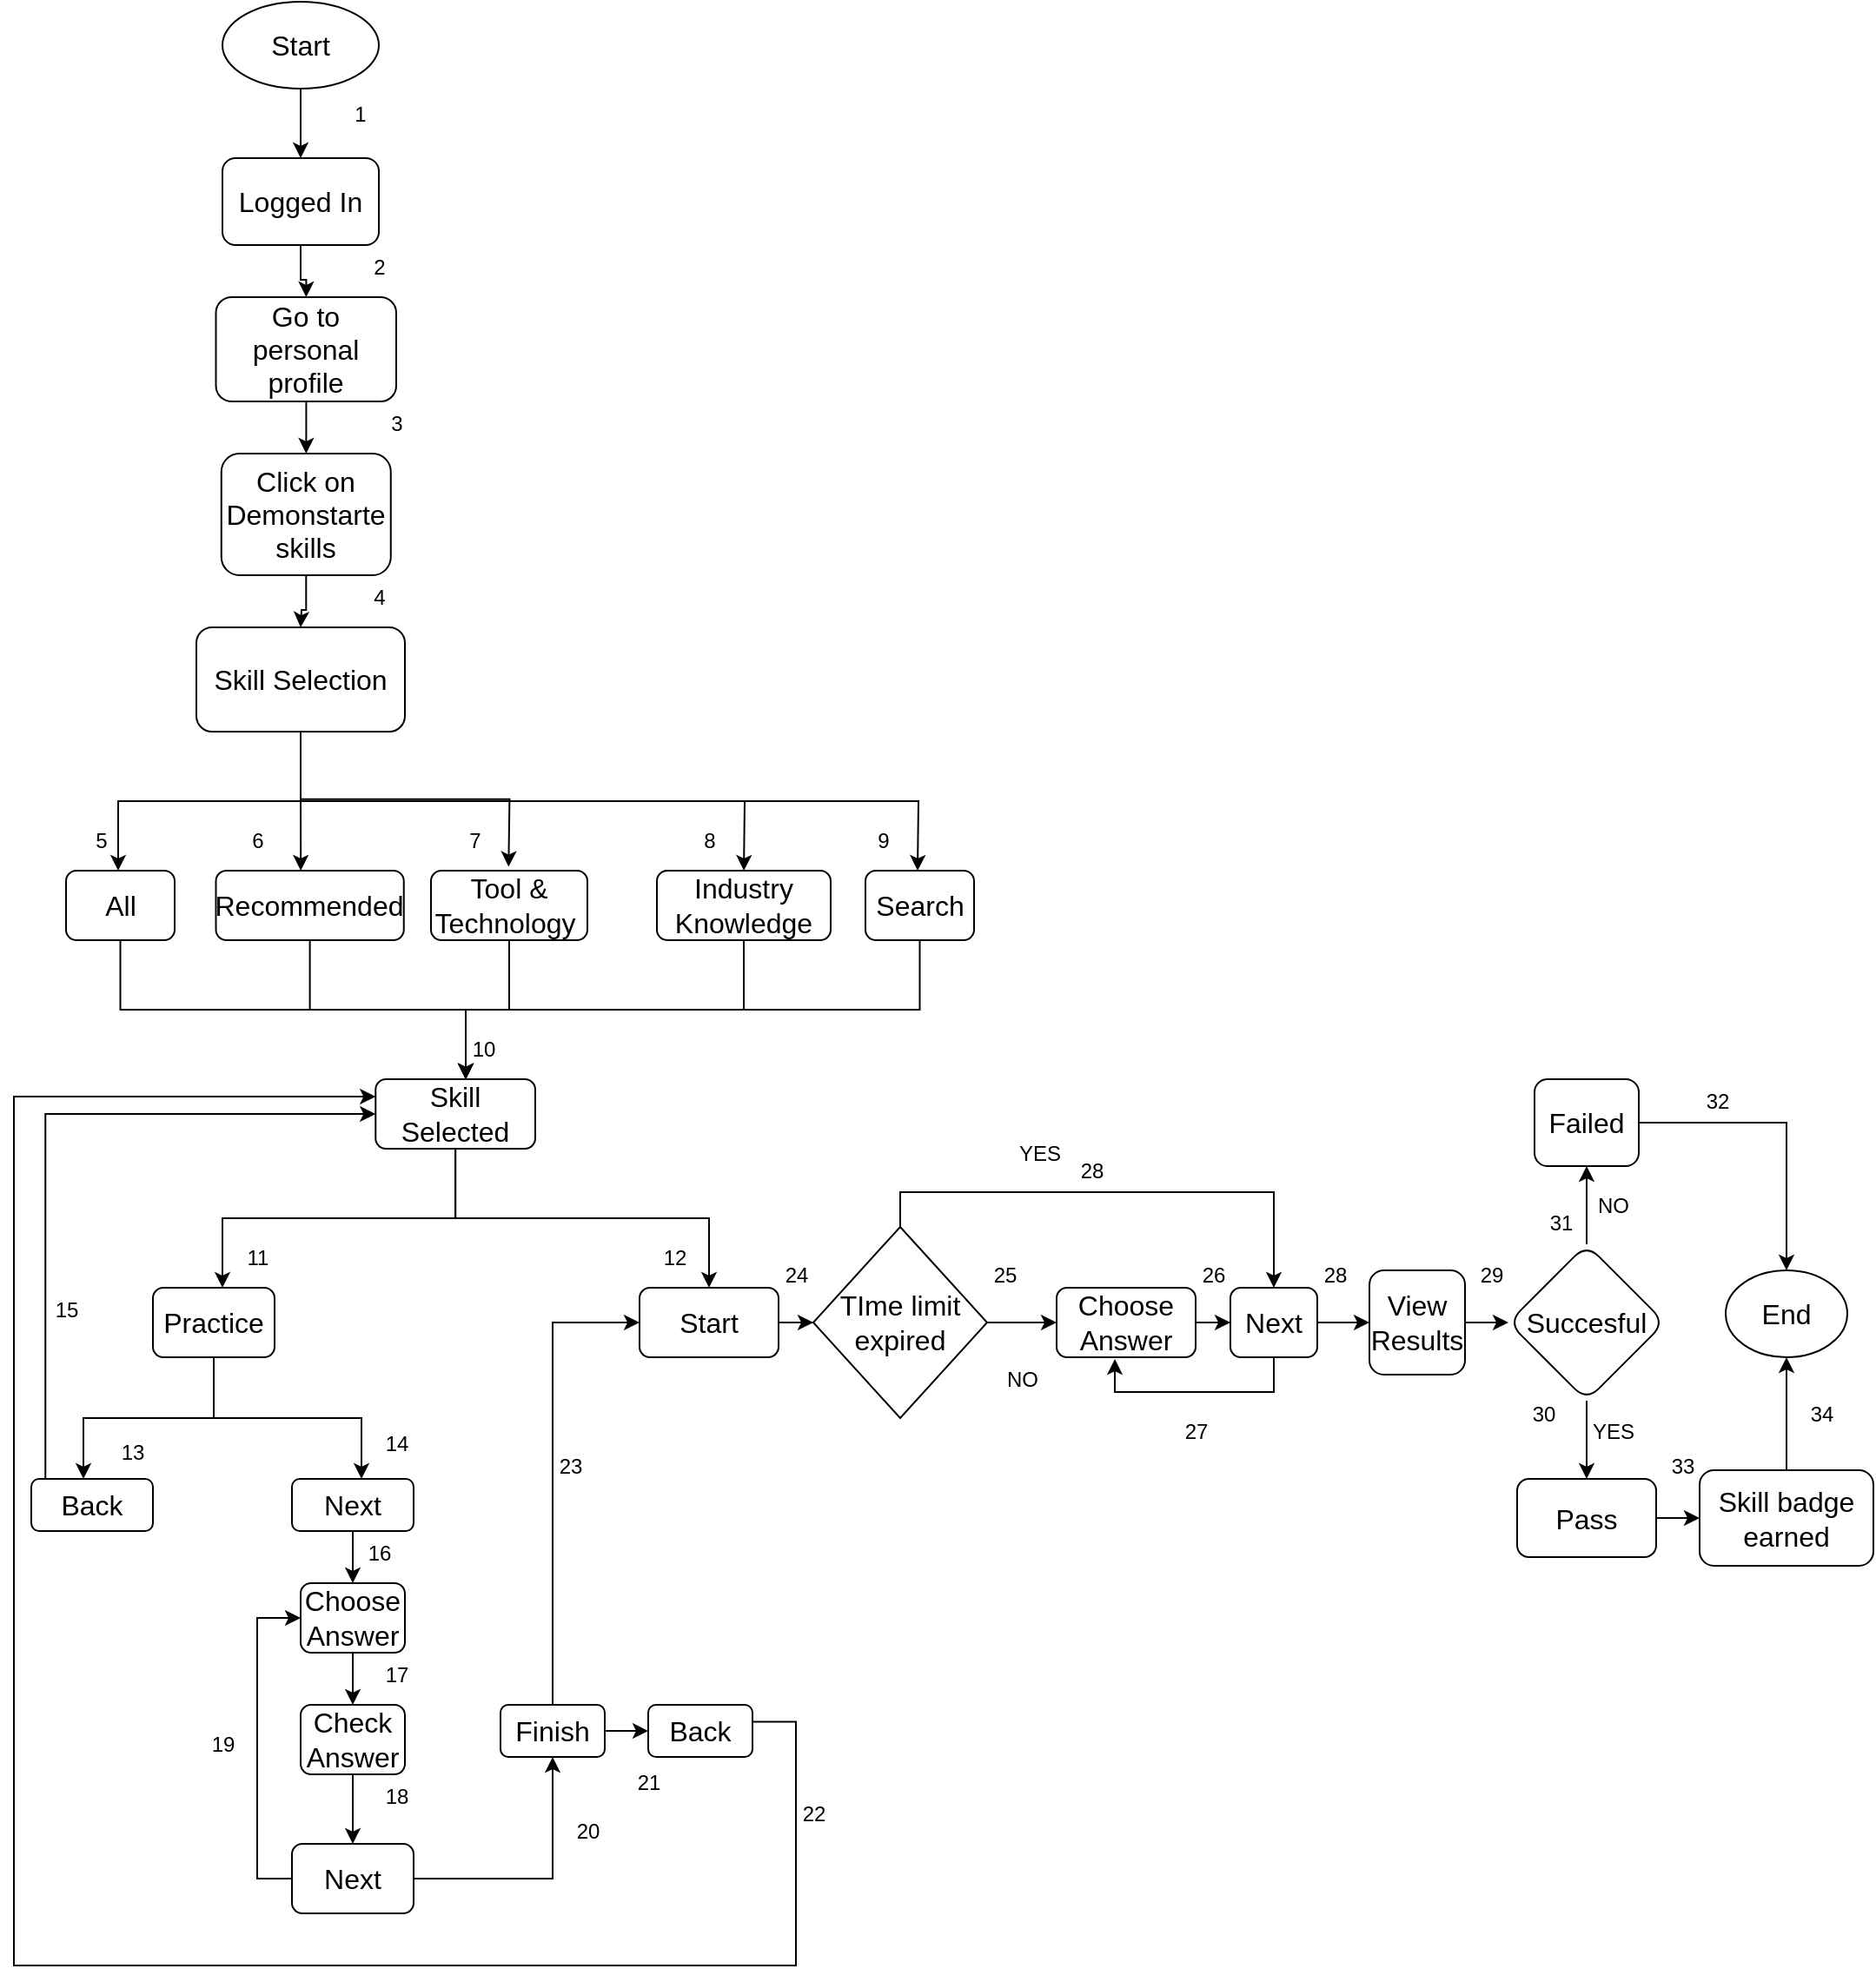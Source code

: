 <mxfile version="21.6.6" type="device">
  <diagram name="Page-1" id="Hd47Si4Xapn9jBahnjG2">
    <mxGraphModel dx="2284" dy="739" grid="1" gridSize="10" guides="1" tooltips="1" connect="1" arrows="1" fold="1" page="1" pageScale="1" pageWidth="850" pageHeight="1100" math="0" shadow="0">
      <root>
        <mxCell id="0" />
        <mxCell id="1" parent="0" />
        <mxCell id="AWduMF8x_cgfVtgwGa4k-4" style="edgeStyle=orthogonalEdgeStyle;rounded=0;orthogonalLoop=1;jettySize=auto;html=1;fontSize=16;" parent="1" source="AWduMF8x_cgfVtgwGa4k-1" edge="1">
          <mxGeometry relative="1" as="geometry">
            <mxPoint x="165" y="150" as="targetPoint" />
          </mxGeometry>
        </mxCell>
        <mxCell id="AWduMF8x_cgfVtgwGa4k-1" value="Start" style="ellipse;whiteSpace=wrap;html=1;fontSize=16;" parent="1" vertex="1">
          <mxGeometry x="120" y="60" width="90" height="50" as="geometry" />
        </mxCell>
        <mxCell id="AWduMF8x_cgfVtgwGa4k-7" value="" style="edgeStyle=orthogonalEdgeStyle;rounded=0;orthogonalLoop=1;jettySize=auto;html=1;fontSize=16;" parent="1" source="AWduMF8x_cgfVtgwGa4k-5" target="AWduMF8x_cgfVtgwGa4k-6" edge="1">
          <mxGeometry relative="1" as="geometry" />
        </mxCell>
        <mxCell id="AWduMF8x_cgfVtgwGa4k-5" value="Logged In" style="rounded=1;whiteSpace=wrap;html=1;fontSize=16;" parent="1" vertex="1">
          <mxGeometry x="120" y="150" width="90" height="50" as="geometry" />
        </mxCell>
        <mxCell id="AWduMF8x_cgfVtgwGa4k-9" value="" style="edgeStyle=orthogonalEdgeStyle;rounded=0;orthogonalLoop=1;jettySize=auto;html=1;fontSize=16;" parent="1" source="AWduMF8x_cgfVtgwGa4k-6" target="AWduMF8x_cgfVtgwGa4k-8" edge="1">
          <mxGeometry relative="1" as="geometry" />
        </mxCell>
        <mxCell id="AWduMF8x_cgfVtgwGa4k-6" value="Go to personal profile" style="whiteSpace=wrap;html=1;rounded=1;fontSize=16;" parent="1" vertex="1">
          <mxGeometry x="116.25" y="230" width="103.75" height="60" as="geometry" />
        </mxCell>
        <mxCell id="AWduMF8x_cgfVtgwGa4k-11" style="edgeStyle=orthogonalEdgeStyle;rounded=0;orthogonalLoop=1;jettySize=auto;html=1;fontSize=16;" parent="1" source="AWduMF8x_cgfVtgwGa4k-8" edge="1">
          <mxGeometry relative="1" as="geometry">
            <mxPoint x="165" y="420" as="targetPoint" />
          </mxGeometry>
        </mxCell>
        <mxCell id="AWduMF8x_cgfVtgwGa4k-8" value="Click on Demonstarte skills" style="whiteSpace=wrap;html=1;rounded=1;fontSize=16;" parent="1" vertex="1">
          <mxGeometry x="119.38" y="320" width="97.5" height="70" as="geometry" />
        </mxCell>
        <mxCell id="AWduMF8x_cgfVtgwGa4k-13" style="edgeStyle=orthogonalEdgeStyle;rounded=0;orthogonalLoop=1;jettySize=auto;html=1;exitX=0.5;exitY=1;exitDx=0;exitDy=0;fontSize=16;" parent="1" source="AWduMF8x_cgfVtgwGa4k-12" edge="1">
          <mxGeometry relative="1" as="geometry">
            <mxPoint x="60" y="560" as="targetPoint" />
            <Array as="points">
              <mxPoint x="165" y="520" />
              <mxPoint x="60" y="520" />
            </Array>
          </mxGeometry>
        </mxCell>
        <mxCell id="AWduMF8x_cgfVtgwGa4k-23" style="edgeStyle=orthogonalEdgeStyle;rounded=0;orthogonalLoop=1;jettySize=auto;html=1;exitX=0.5;exitY=1;exitDx=0;exitDy=0;entryX=0.493;entryY=-0.045;entryDx=0;entryDy=0;entryPerimeter=0;fontSize=16;" parent="1" source="AWduMF8x_cgfVtgwGa4k-12" edge="1">
          <mxGeometry relative="1" as="geometry">
            <mxPoint x="284.65" y="557.75" as="targetPoint" />
          </mxGeometry>
        </mxCell>
        <mxCell id="AWduMF8x_cgfVtgwGa4k-24" style="edgeStyle=orthogonalEdgeStyle;rounded=0;orthogonalLoop=1;jettySize=auto;html=1;exitX=0.5;exitY=1;exitDx=0;exitDy=0;entryX=0.917;entryY=0;entryDx=0;entryDy=0;entryPerimeter=0;fontSize=16;" parent="1" source="AWduMF8x_cgfVtgwGa4k-12" edge="1">
          <mxGeometry relative="1" as="geometry">
            <mxPoint x="420.02" y="560.0" as="targetPoint" />
          </mxGeometry>
        </mxCell>
        <mxCell id="AWduMF8x_cgfVtgwGa4k-25" style="edgeStyle=orthogonalEdgeStyle;rounded=0;orthogonalLoop=1;jettySize=auto;html=1;exitX=0.5;exitY=1;exitDx=0;exitDy=0;fontSize=16;" parent="1" source="AWduMF8x_cgfVtgwGa4k-12" edge="1">
          <mxGeometry relative="1" as="geometry">
            <mxPoint x="165.082" y="560" as="targetPoint" />
          </mxGeometry>
        </mxCell>
        <mxCell id="AWduMF8x_cgfVtgwGa4k-32" style="edgeStyle=orthogonalEdgeStyle;rounded=0;orthogonalLoop=1;jettySize=auto;html=1;exitX=0.5;exitY=1;exitDx=0;exitDy=0;fontSize=16;" parent="1" source="AWduMF8x_cgfVtgwGa4k-12" edge="1">
          <mxGeometry relative="1" as="geometry">
            <mxPoint x="520" y="560.0" as="targetPoint" />
          </mxGeometry>
        </mxCell>
        <mxCell id="AWduMF8x_cgfVtgwGa4k-12" value="Skill Selection" style="rounded=1;whiteSpace=wrap;html=1;fontSize=16;" parent="1" vertex="1">
          <mxGeometry x="105" y="420" width="120" height="60" as="geometry" />
        </mxCell>
        <mxCell id="AWduMF8x_cgfVtgwGa4k-35" style="edgeStyle=elbowEdgeStyle;rounded=0;orthogonalLoop=1;jettySize=auto;elbow=vertical;html=1;exitX=0.5;exitY=1;exitDx=0;exitDy=0;fontSize=16;" parent="1" source="AWduMF8x_cgfVtgwGa4k-27" edge="1">
          <mxGeometry relative="1" as="geometry">
            <mxPoint x="260" y="680.0" as="targetPoint" />
          </mxGeometry>
        </mxCell>
        <mxCell id="AWduMF8x_cgfVtgwGa4k-27" value="Recommended" style="rounded=1;whiteSpace=wrap;html=1;fontSize=16;" parent="1" vertex="1">
          <mxGeometry x="116.25" y="560" width="108.12" height="40" as="geometry" />
        </mxCell>
        <mxCell id="AWduMF8x_cgfVtgwGa4k-36" style="edgeStyle=elbowEdgeStyle;rounded=0;orthogonalLoop=1;jettySize=auto;elbow=vertical;html=1;exitX=0.5;exitY=1;exitDx=0;exitDy=0;fontSize=16;" parent="1" source="AWduMF8x_cgfVtgwGa4k-29" edge="1">
          <mxGeometry relative="1" as="geometry">
            <mxPoint x="260" y="680.0" as="targetPoint" />
          </mxGeometry>
        </mxCell>
        <mxCell id="AWduMF8x_cgfVtgwGa4k-29" value="Tool &amp;amp; Technology&amp;nbsp;" style="rounded=1;whiteSpace=wrap;html=1;fontSize=16;" parent="1" vertex="1">
          <mxGeometry x="240" y="560" width="90" height="40" as="geometry" />
        </mxCell>
        <mxCell id="AWduMF8x_cgfVtgwGa4k-37" style="edgeStyle=elbowEdgeStyle;rounded=0;orthogonalLoop=1;jettySize=auto;elbow=vertical;html=1;exitX=0.5;exitY=1;exitDx=0;exitDy=0;fontSize=16;" parent="1" source="AWduMF8x_cgfVtgwGa4k-30" edge="1">
          <mxGeometry relative="1" as="geometry">
            <mxPoint x="260" y="680.0" as="targetPoint" />
          </mxGeometry>
        </mxCell>
        <mxCell id="AWduMF8x_cgfVtgwGa4k-30" value="Industry Knowledge" style="rounded=1;whiteSpace=wrap;html=1;fontSize=16;" parent="1" vertex="1">
          <mxGeometry x="370" y="560" width="100" height="40" as="geometry" />
        </mxCell>
        <mxCell id="AWduMF8x_cgfVtgwGa4k-34" style="edgeStyle=elbowEdgeStyle;rounded=0;orthogonalLoop=1;jettySize=auto;elbow=vertical;html=1;fontSize=16;" parent="1" source="AWduMF8x_cgfVtgwGa4k-31" edge="1">
          <mxGeometry relative="1" as="geometry">
            <mxPoint x="260" y="680.0" as="targetPoint" />
          </mxGeometry>
        </mxCell>
        <mxCell id="AWduMF8x_cgfVtgwGa4k-31" value="All" style="rounded=1;whiteSpace=wrap;html=1;fontSize=16;" parent="1" vertex="1">
          <mxGeometry x="30" y="560" width="62.5" height="40" as="geometry" />
        </mxCell>
        <mxCell id="AWduMF8x_cgfVtgwGa4k-38" style="edgeStyle=elbowEdgeStyle;rounded=0;orthogonalLoop=1;jettySize=auto;elbow=vertical;html=1;exitX=0.5;exitY=1;exitDx=0;exitDy=0;fontSize=16;" parent="1" source="AWduMF8x_cgfVtgwGa4k-33" edge="1">
          <mxGeometry relative="1" as="geometry">
            <mxPoint x="260" y="680.0" as="targetPoint" />
          </mxGeometry>
        </mxCell>
        <mxCell id="AWduMF8x_cgfVtgwGa4k-33" value="Search" style="rounded=1;whiteSpace=wrap;html=1;fontSize=16;" parent="1" vertex="1">
          <mxGeometry x="490" y="560" width="62.5" height="40" as="geometry" />
        </mxCell>
        <mxCell id="AWduMF8x_cgfVtgwGa4k-40" style="edgeStyle=elbowEdgeStyle;rounded=0;orthogonalLoop=1;jettySize=auto;elbow=vertical;html=1;exitX=0.5;exitY=1;exitDx=0;exitDy=0;fontSize=16;" parent="1" source="AWduMF8x_cgfVtgwGa4k-39" edge="1">
          <mxGeometry relative="1" as="geometry">
            <mxPoint x="400" y="800" as="targetPoint" />
          </mxGeometry>
        </mxCell>
        <mxCell id="AWduMF8x_cgfVtgwGa4k-41" style="edgeStyle=elbowEdgeStyle;rounded=0;orthogonalLoop=1;jettySize=auto;elbow=vertical;html=1;exitX=0.5;exitY=1;exitDx=0;exitDy=0;fontSize=16;" parent="1" source="AWduMF8x_cgfVtgwGa4k-39" edge="1">
          <mxGeometry relative="1" as="geometry">
            <mxPoint x="120" y="800" as="targetPoint" />
          </mxGeometry>
        </mxCell>
        <mxCell id="AWduMF8x_cgfVtgwGa4k-39" value="Skill Selected" style="rounded=1;whiteSpace=wrap;html=1;fontSize=16;" parent="1" vertex="1">
          <mxGeometry x="208.13" y="680" width="91.87" height="40" as="geometry" />
        </mxCell>
        <mxCell id="AWduMF8x_cgfVtgwGa4k-44" style="edgeStyle=elbowEdgeStyle;rounded=0;orthogonalLoop=1;jettySize=auto;elbow=vertical;html=1;exitX=0.5;exitY=1;exitDx=0;exitDy=0;fontSize=16;" parent="1" source="AWduMF8x_cgfVtgwGa4k-42" edge="1">
          <mxGeometry relative="1" as="geometry">
            <mxPoint x="200" y="910" as="targetPoint" />
          </mxGeometry>
        </mxCell>
        <mxCell id="AWduMF8x_cgfVtgwGa4k-45" style="edgeStyle=elbowEdgeStyle;rounded=0;orthogonalLoop=1;jettySize=auto;elbow=vertical;html=1;fontSize=16;" parent="1" source="AWduMF8x_cgfVtgwGa4k-42" edge="1">
          <mxGeometry relative="1" as="geometry">
            <mxPoint x="40" y="910" as="targetPoint" />
          </mxGeometry>
        </mxCell>
        <mxCell id="AWduMF8x_cgfVtgwGa4k-42" value="Practice" style="rounded=1;whiteSpace=wrap;html=1;fontSize=16;" parent="1" vertex="1">
          <mxGeometry x="80" y="800" width="70" height="40" as="geometry" />
        </mxCell>
        <mxCell id="AWduMF8x_cgfVtgwGa4k-84" value="" style="edgeStyle=orthogonalEdgeStyle;rounded=0;orthogonalLoop=1;jettySize=auto;html=1;fontSize=16;" parent="1" source="AWduMF8x_cgfVtgwGa4k-43" edge="1">
          <mxGeometry relative="1" as="geometry">
            <mxPoint x="460" y="820" as="targetPoint" />
          </mxGeometry>
        </mxCell>
        <mxCell id="AWduMF8x_cgfVtgwGa4k-43" value="Start" style="rounded=1;whiteSpace=wrap;html=1;fontSize=16;" parent="1" vertex="1">
          <mxGeometry x="360" y="800" width="80" height="40" as="geometry" />
        </mxCell>
        <mxCell id="AWduMF8x_cgfVtgwGa4k-61" value="" style="edgeStyle=elbowEdgeStyle;rounded=0;orthogonalLoop=1;jettySize=auto;html=1;fontSize=16;" parent="1" source="AWduMF8x_cgfVtgwGa4k-46" target="AWduMF8x_cgfVtgwGa4k-60" edge="1">
          <mxGeometry relative="1" as="geometry" />
        </mxCell>
        <mxCell id="AWduMF8x_cgfVtgwGa4k-46" value="Next" style="rounded=1;whiteSpace=wrap;html=1;fontSize=16;" parent="1" vertex="1">
          <mxGeometry x="160" y="910" width="70" height="30" as="geometry" />
        </mxCell>
        <mxCell id="AWduMF8x_cgfVtgwGa4k-54" style="edgeStyle=elbowEdgeStyle;rounded=0;orthogonalLoop=1;jettySize=auto;html=1;exitX=0.25;exitY=0;exitDx=0;exitDy=0;fontSize=16;" parent="1" source="AWduMF8x_cgfVtgwGa4k-47" edge="1">
          <mxGeometry relative="1" as="geometry">
            <mxPoint x="-70" y="932.5" as="sourcePoint" />
            <mxPoint x="208.13" y="700" as="targetPoint" />
            <Array as="points">
              <mxPoint x="18.13" y="820" />
            </Array>
          </mxGeometry>
        </mxCell>
        <mxCell id="AWduMF8x_cgfVtgwGa4k-47" value="Back" style="rounded=1;whiteSpace=wrap;html=1;fontSize=16;" parent="1" vertex="1">
          <mxGeometry x="10" y="910" width="70" height="30" as="geometry" />
        </mxCell>
        <mxCell id="AWduMF8x_cgfVtgwGa4k-71" style="edgeStyle=orthogonalEdgeStyle;rounded=0;orthogonalLoop=1;jettySize=auto;html=1;exitX=0.5;exitY=1;exitDx=0;exitDy=0;entryX=0.5;entryY=0;entryDx=0;entryDy=0;fontSize=16;" parent="1" source="AWduMF8x_cgfVtgwGa4k-60" target="AWduMF8x_cgfVtgwGa4k-70" edge="1">
          <mxGeometry relative="1" as="geometry" />
        </mxCell>
        <mxCell id="AWduMF8x_cgfVtgwGa4k-60" value="Choose Answer" style="whiteSpace=wrap;html=1;rounded=1;fontSize=16;" parent="1" vertex="1">
          <mxGeometry x="165" y="970" width="60" height="40" as="geometry" />
        </mxCell>
        <mxCell id="AWduMF8x_cgfVtgwGa4k-67" style="edgeStyle=orthogonalEdgeStyle;rounded=0;orthogonalLoop=1;jettySize=auto;html=1;exitX=0;exitY=0.5;exitDx=0;exitDy=0;entryX=0;entryY=0.5;entryDx=0;entryDy=0;fontSize=16;" parent="1" source="AWduMF8x_cgfVtgwGa4k-63" target="AWduMF8x_cgfVtgwGa4k-60" edge="1">
          <mxGeometry relative="1" as="geometry" />
        </mxCell>
        <mxCell id="AWduMF8x_cgfVtgwGa4k-69" value="" style="edgeStyle=orthogonalEdgeStyle;rounded=0;orthogonalLoop=1;jettySize=auto;html=1;fontSize=16;" parent="1" source="AWduMF8x_cgfVtgwGa4k-63" target="AWduMF8x_cgfVtgwGa4k-68" edge="1">
          <mxGeometry relative="1" as="geometry" />
        </mxCell>
        <mxCell id="AWduMF8x_cgfVtgwGa4k-63" value="Next" style="whiteSpace=wrap;html=1;rounded=1;fontSize=16;" parent="1" vertex="1">
          <mxGeometry x="160" y="1120" width="70" height="40" as="geometry" />
        </mxCell>
        <mxCell id="AWduMF8x_cgfVtgwGa4k-74" style="edgeStyle=orthogonalEdgeStyle;rounded=0;orthogonalLoop=1;jettySize=auto;html=1;exitX=1;exitY=0.5;exitDx=0;exitDy=0;entryX=0;entryY=0.25;entryDx=0;entryDy=0;fontSize=16;" parent="1" target="AWduMF8x_cgfVtgwGa4k-39" edge="1">
          <mxGeometry relative="1" as="geometry">
            <mxPoint x="422.5" y="1049.72" as="sourcePoint" />
            <mxPoint x="290.63" y="690.0" as="targetPoint" />
            <Array as="points">
              <mxPoint x="450" y="1050" />
              <mxPoint x="450" y="1190" />
              <mxPoint y="1190" />
              <mxPoint y="690" />
            </Array>
          </mxGeometry>
        </mxCell>
        <mxCell id="AWduMF8x_cgfVtgwGa4k-78" style="edgeStyle=orthogonalEdgeStyle;rounded=0;orthogonalLoop=1;jettySize=auto;html=1;entryX=0;entryY=0.5;entryDx=0;entryDy=0;fontSize=16;" parent="1" source="AWduMF8x_cgfVtgwGa4k-68" target="AWduMF8x_cgfVtgwGa4k-43" edge="1">
          <mxGeometry relative="1" as="geometry">
            <mxPoint x="350" y="820" as="targetPoint" />
            <Array as="points">
              <mxPoint x="310" y="820" />
            </Array>
          </mxGeometry>
        </mxCell>
        <mxCell id="AWduMF8x_cgfVtgwGa4k-81" value="" style="edgeStyle=orthogonalEdgeStyle;rounded=0;orthogonalLoop=1;jettySize=auto;html=1;fontSize=16;" parent="1" source="AWduMF8x_cgfVtgwGa4k-68" target="AWduMF8x_cgfVtgwGa4k-80" edge="1">
          <mxGeometry relative="1" as="geometry" />
        </mxCell>
        <mxCell id="AWduMF8x_cgfVtgwGa4k-68" value="Finish" style="whiteSpace=wrap;html=1;rounded=1;fontSize=16;" parent="1" vertex="1">
          <mxGeometry x="280" y="1040" width="60" height="30" as="geometry" />
        </mxCell>
        <mxCell id="AWduMF8x_cgfVtgwGa4k-72" style="edgeStyle=orthogonalEdgeStyle;rounded=0;orthogonalLoop=1;jettySize=auto;html=1;exitX=0.5;exitY=1;exitDx=0;exitDy=0;entryX=0.5;entryY=0;entryDx=0;entryDy=0;fontSize=16;" parent="1" source="AWduMF8x_cgfVtgwGa4k-70" target="AWduMF8x_cgfVtgwGa4k-63" edge="1">
          <mxGeometry relative="1" as="geometry" />
        </mxCell>
        <mxCell id="AWduMF8x_cgfVtgwGa4k-70" value="Check Answer" style="rounded=1;whiteSpace=wrap;html=1;fontSize=16;" parent="1" vertex="1">
          <mxGeometry x="165" y="1040" width="60" height="40" as="geometry" />
        </mxCell>
        <mxCell id="AWduMF8x_cgfVtgwGa4k-80" value="Back" style="whiteSpace=wrap;html=1;rounded=1;fontSize=16;" parent="1" vertex="1">
          <mxGeometry x="365" y="1040" width="60" height="30" as="geometry" />
        </mxCell>
        <mxCell id="AWduMF8x_cgfVtgwGa4k-86" value="" style="edgeStyle=orthogonalEdgeStyle;rounded=0;orthogonalLoop=1;jettySize=auto;html=1;fontSize=16;" parent="1" source="AWduMF8x_cgfVtgwGa4k-83" target="AWduMF8x_cgfVtgwGa4k-85" edge="1">
          <mxGeometry relative="1" as="geometry" />
        </mxCell>
        <mxCell id="AWduMF8x_cgfVtgwGa4k-83" value="Choose Answer" style="rounded=1;whiteSpace=wrap;html=1;fontSize=16;" parent="1" vertex="1">
          <mxGeometry x="600" y="800" width="80" height="40" as="geometry" />
        </mxCell>
        <mxCell id="AWduMF8x_cgfVtgwGa4k-87" style="edgeStyle=orthogonalEdgeStyle;rounded=0;orthogonalLoop=1;jettySize=auto;html=1;exitX=0.5;exitY=1;exitDx=0;exitDy=0;entryX=0.419;entryY=1.025;entryDx=0;entryDy=0;entryPerimeter=0;fontSize=16;" parent="1" source="AWduMF8x_cgfVtgwGa4k-85" target="AWduMF8x_cgfVtgwGa4k-83" edge="1">
          <mxGeometry relative="1" as="geometry" />
        </mxCell>
        <mxCell id="AWduMF8x_cgfVtgwGa4k-93" value="" style="edgeStyle=orthogonalEdgeStyle;rounded=0;orthogonalLoop=1;jettySize=auto;html=1;fontSize=16;" parent="1" source="AWduMF8x_cgfVtgwGa4k-85" target="AWduMF8x_cgfVtgwGa4k-92" edge="1">
          <mxGeometry relative="1" as="geometry" />
        </mxCell>
        <mxCell id="AWduMF8x_cgfVtgwGa4k-85" value="Next" style="whiteSpace=wrap;html=1;rounded=1;fontSize=16;" parent="1" vertex="1">
          <mxGeometry x="700" y="800" width="50" height="40" as="geometry" />
        </mxCell>
        <mxCell id="AWduMF8x_cgfVtgwGa4k-107" style="edgeStyle=orthogonalEdgeStyle;rounded=0;orthogonalLoop=1;jettySize=auto;html=1;exitX=1;exitY=0.5;exitDx=0;exitDy=0;entryX=0;entryY=0.5;entryDx=0;entryDy=0;" parent="1" source="AWduMF8x_cgfVtgwGa4k-89" target="AWduMF8x_cgfVtgwGa4k-83" edge="1">
          <mxGeometry relative="1" as="geometry" />
        </mxCell>
        <mxCell id="AWduMF8x_cgfVtgwGa4k-108" style="edgeStyle=orthogonalEdgeStyle;rounded=0;orthogonalLoop=1;jettySize=auto;html=1;exitX=0.5;exitY=0;exitDx=0;exitDy=0;entryX=0.5;entryY=0;entryDx=0;entryDy=0;" parent="1" source="AWduMF8x_cgfVtgwGa4k-89" target="AWduMF8x_cgfVtgwGa4k-85" edge="1">
          <mxGeometry relative="1" as="geometry">
            <mxPoint x="710" y="740" as="targetPoint" />
          </mxGeometry>
        </mxCell>
        <mxCell id="AWduMF8x_cgfVtgwGa4k-89" value="TIme limit expired" style="rhombus;whiteSpace=wrap;html=1;fontSize=16;" parent="1" vertex="1">
          <mxGeometry x="460" y="765" width="100" height="110" as="geometry" />
        </mxCell>
        <mxCell id="AWduMF8x_cgfVtgwGa4k-95" value="" style="edgeStyle=orthogonalEdgeStyle;rounded=0;orthogonalLoop=1;jettySize=auto;html=1;fontSize=16;" parent="1" source="AWduMF8x_cgfVtgwGa4k-92" target="AWduMF8x_cgfVtgwGa4k-94" edge="1">
          <mxGeometry relative="1" as="geometry" />
        </mxCell>
        <mxCell id="AWduMF8x_cgfVtgwGa4k-92" value="View Results" style="whiteSpace=wrap;html=1;rounded=1;fontSize=16;" parent="1" vertex="1">
          <mxGeometry x="780" y="790" width="55" height="60" as="geometry" />
        </mxCell>
        <mxCell id="AWduMF8x_cgfVtgwGa4k-97" value="" style="edgeStyle=orthogonalEdgeStyle;rounded=0;orthogonalLoop=1;jettySize=auto;html=1;fontSize=16;" parent="1" source="AWduMF8x_cgfVtgwGa4k-94" target="AWduMF8x_cgfVtgwGa4k-96" edge="1">
          <mxGeometry relative="1" as="geometry" />
        </mxCell>
        <mxCell id="AWduMF8x_cgfVtgwGa4k-99" value="" style="edgeStyle=orthogonalEdgeStyle;rounded=0;orthogonalLoop=1;jettySize=auto;html=1;fontSize=16;" parent="1" source="AWduMF8x_cgfVtgwGa4k-94" target="AWduMF8x_cgfVtgwGa4k-98" edge="1">
          <mxGeometry relative="1" as="geometry" />
        </mxCell>
        <mxCell id="AWduMF8x_cgfVtgwGa4k-94" value="Succesful" style="rhombus;whiteSpace=wrap;html=1;rounded=1;fontSize=16;" parent="1" vertex="1">
          <mxGeometry x="860" y="775" width="90" height="90" as="geometry" />
        </mxCell>
        <mxCell id="AWduMF8x_cgfVtgwGa4k-104" style="edgeStyle=orthogonalEdgeStyle;rounded=0;orthogonalLoop=1;jettySize=auto;html=1;exitX=1;exitY=0.5;exitDx=0;exitDy=0;entryX=0.5;entryY=0;entryDx=0;entryDy=0;fontSize=16;" parent="1" source="AWduMF8x_cgfVtgwGa4k-96" target="AWduMF8x_cgfVtgwGa4k-102" edge="1">
          <mxGeometry relative="1" as="geometry" />
        </mxCell>
        <mxCell id="AWduMF8x_cgfVtgwGa4k-96" value="Failed" style="whiteSpace=wrap;html=1;rounded=1;fontSize=16;" parent="1" vertex="1">
          <mxGeometry x="875" y="680" width="60" height="50" as="geometry" />
        </mxCell>
        <mxCell id="AWduMF8x_cgfVtgwGa4k-101" value="" style="edgeStyle=orthogonalEdgeStyle;rounded=0;orthogonalLoop=1;jettySize=auto;html=1;fontSize=16;" parent="1" source="AWduMF8x_cgfVtgwGa4k-98" target="AWduMF8x_cgfVtgwGa4k-100" edge="1">
          <mxGeometry relative="1" as="geometry" />
        </mxCell>
        <mxCell id="AWduMF8x_cgfVtgwGa4k-98" value="Pass" style="whiteSpace=wrap;html=1;rounded=1;fontSize=16;" parent="1" vertex="1">
          <mxGeometry x="865" y="910" width="80" height="45" as="geometry" />
        </mxCell>
        <mxCell id="AWduMF8x_cgfVtgwGa4k-103" style="edgeStyle=orthogonalEdgeStyle;rounded=0;orthogonalLoop=1;jettySize=auto;html=1;exitX=0.5;exitY=0;exitDx=0;exitDy=0;entryX=0.5;entryY=1;entryDx=0;entryDy=0;fontSize=16;" parent="1" source="AWduMF8x_cgfVtgwGa4k-100" target="AWduMF8x_cgfVtgwGa4k-102" edge="1">
          <mxGeometry relative="1" as="geometry" />
        </mxCell>
        <mxCell id="AWduMF8x_cgfVtgwGa4k-100" value="Skill badge earned" style="whiteSpace=wrap;html=1;rounded=1;fontSize=16;" parent="1" vertex="1">
          <mxGeometry x="970" y="905" width="100" height="55" as="geometry" />
        </mxCell>
        <mxCell id="AWduMF8x_cgfVtgwGa4k-102" value="End" style="ellipse;whiteSpace=wrap;html=1;fontSize=16;" parent="1" vertex="1">
          <mxGeometry x="985" y="790" width="70" height="50" as="geometry" />
        </mxCell>
        <mxCell id="AWduMF8x_cgfVtgwGa4k-109" value="YES" style="text;html=1;align=center;verticalAlign=middle;resizable=0;points=[];autosize=1;strokeColor=none;fillColor=none;" parent="1" vertex="1">
          <mxGeometry x="565" y="708" width="50" height="30" as="geometry" />
        </mxCell>
        <mxCell id="AWduMF8x_cgfVtgwGa4k-110" value="NO" style="text;html=1;align=center;verticalAlign=middle;resizable=0;points=[];autosize=1;strokeColor=none;fillColor=none;" parent="1" vertex="1">
          <mxGeometry x="560" y="838" width="40" height="30" as="geometry" />
        </mxCell>
        <mxCell id="AWduMF8x_cgfVtgwGa4k-111" value="NO" style="text;html=1;align=center;verticalAlign=middle;resizable=0;points=[];autosize=1;strokeColor=none;fillColor=none;" parent="1" vertex="1">
          <mxGeometry x="900" y="738" width="40" height="30" as="geometry" />
        </mxCell>
        <mxCell id="AWduMF8x_cgfVtgwGa4k-112" value="YES" style="text;html=1;align=center;verticalAlign=middle;resizable=0;points=[];autosize=1;strokeColor=none;fillColor=none;" parent="1" vertex="1">
          <mxGeometry x="895" y="868" width="50" height="30" as="geometry" />
        </mxCell>
        <mxCell id="tJOtGuGemO6MVSLQNuZv-1" value="1" style="text;html=1;align=center;verticalAlign=middle;resizable=0;points=[];autosize=1;strokeColor=none;fillColor=none;" vertex="1" parent="1">
          <mxGeometry x="184.37" y="110" width="30" height="30" as="geometry" />
        </mxCell>
        <mxCell id="tJOtGuGemO6MVSLQNuZv-2" value="2" style="text;html=1;align=center;verticalAlign=middle;resizable=0;points=[];autosize=1;strokeColor=none;fillColor=none;" vertex="1" parent="1">
          <mxGeometry x="195" y="198" width="30" height="30" as="geometry" />
        </mxCell>
        <mxCell id="tJOtGuGemO6MVSLQNuZv-3" value="3" style="text;html=1;align=center;verticalAlign=middle;resizable=0;points=[];autosize=1;strokeColor=none;fillColor=none;" vertex="1" parent="1">
          <mxGeometry x="205" y="288" width="30" height="30" as="geometry" />
        </mxCell>
        <mxCell id="tJOtGuGemO6MVSLQNuZv-4" value="4" style="text;html=1;align=center;verticalAlign=middle;resizable=0;points=[];autosize=1;strokeColor=none;fillColor=none;" vertex="1" parent="1">
          <mxGeometry x="195" y="388" width="30" height="30" as="geometry" />
        </mxCell>
        <mxCell id="tJOtGuGemO6MVSLQNuZv-5" value="5" style="text;html=1;align=center;verticalAlign=middle;resizable=0;points=[];autosize=1;strokeColor=none;fillColor=none;" vertex="1" parent="1">
          <mxGeometry x="35" y="528" width="30" height="30" as="geometry" />
        </mxCell>
        <mxCell id="tJOtGuGemO6MVSLQNuZv-6" value="6" style="text;html=1;align=center;verticalAlign=middle;resizable=0;points=[];autosize=1;strokeColor=none;fillColor=none;" vertex="1" parent="1">
          <mxGeometry x="125" y="528" width="30" height="30" as="geometry" />
        </mxCell>
        <mxCell id="tJOtGuGemO6MVSLQNuZv-7" value="7" style="text;html=1;align=center;verticalAlign=middle;resizable=0;points=[];autosize=1;strokeColor=none;fillColor=none;" vertex="1" parent="1">
          <mxGeometry x="250" y="528" width="30" height="30" as="geometry" />
        </mxCell>
        <mxCell id="tJOtGuGemO6MVSLQNuZv-8" value="8" style="text;html=1;align=center;verticalAlign=middle;resizable=0;points=[];autosize=1;strokeColor=none;fillColor=none;" vertex="1" parent="1">
          <mxGeometry x="385" y="528" width="30" height="30" as="geometry" />
        </mxCell>
        <mxCell id="tJOtGuGemO6MVSLQNuZv-9" value="9" style="text;html=1;align=center;verticalAlign=middle;resizable=0;points=[];autosize=1;strokeColor=none;fillColor=none;" vertex="1" parent="1">
          <mxGeometry x="485" y="528" width="30" height="30" as="geometry" />
        </mxCell>
        <mxCell id="tJOtGuGemO6MVSLQNuZv-10" value="10" style="text;html=1;align=center;verticalAlign=middle;resizable=0;points=[];autosize=1;strokeColor=none;fillColor=none;" vertex="1" parent="1">
          <mxGeometry x="250" y="648" width="40" height="30" as="geometry" />
        </mxCell>
        <mxCell id="tJOtGuGemO6MVSLQNuZv-11" value="11" style="text;html=1;align=center;verticalAlign=middle;resizable=0;points=[];autosize=1;strokeColor=none;fillColor=none;" vertex="1" parent="1">
          <mxGeometry x="120" y="768" width="40" height="30" as="geometry" />
        </mxCell>
        <mxCell id="tJOtGuGemO6MVSLQNuZv-12" value="12" style="text;html=1;align=center;verticalAlign=middle;resizable=0;points=[];autosize=1;strokeColor=none;fillColor=none;" vertex="1" parent="1">
          <mxGeometry x="360" y="768" width="40" height="30" as="geometry" />
        </mxCell>
        <mxCell id="tJOtGuGemO6MVSLQNuZv-13" value="13" style="text;html=1;align=center;verticalAlign=middle;resizable=0;points=[];autosize=1;strokeColor=none;fillColor=none;" vertex="1" parent="1">
          <mxGeometry x="47.5" y="880" width="40" height="30" as="geometry" />
        </mxCell>
        <mxCell id="tJOtGuGemO6MVSLQNuZv-14" value="14" style="text;html=1;align=center;verticalAlign=middle;resizable=0;points=[];autosize=1;strokeColor=none;fillColor=none;" vertex="1" parent="1">
          <mxGeometry x="200" y="875" width="40" height="30" as="geometry" />
        </mxCell>
        <mxCell id="tJOtGuGemO6MVSLQNuZv-15" value="15" style="text;html=1;align=center;verticalAlign=middle;resizable=0;points=[];autosize=1;strokeColor=none;fillColor=none;" vertex="1" parent="1">
          <mxGeometry x="10" y="798" width="40" height="30" as="geometry" />
        </mxCell>
        <mxCell id="tJOtGuGemO6MVSLQNuZv-16" value="16" style="text;html=1;align=center;verticalAlign=middle;resizable=0;points=[];autosize=1;strokeColor=none;fillColor=none;" vertex="1" parent="1">
          <mxGeometry x="190" y="938" width="40" height="30" as="geometry" />
        </mxCell>
        <mxCell id="tJOtGuGemO6MVSLQNuZv-17" value="17" style="text;html=1;align=center;verticalAlign=middle;resizable=0;points=[];autosize=1;strokeColor=none;fillColor=none;" vertex="1" parent="1">
          <mxGeometry x="200" y="1008" width="40" height="30" as="geometry" />
        </mxCell>
        <mxCell id="tJOtGuGemO6MVSLQNuZv-18" value="18" style="text;html=1;align=center;verticalAlign=middle;resizable=0;points=[];autosize=1;strokeColor=none;fillColor=none;" vertex="1" parent="1">
          <mxGeometry x="200" y="1078" width="40" height="30" as="geometry" />
        </mxCell>
        <mxCell id="tJOtGuGemO6MVSLQNuZv-19" value="19" style="text;html=1;align=center;verticalAlign=middle;resizable=0;points=[];autosize=1;strokeColor=none;fillColor=none;" vertex="1" parent="1">
          <mxGeometry x="100" y="1048" width="40" height="30" as="geometry" />
        </mxCell>
        <mxCell id="tJOtGuGemO6MVSLQNuZv-20" value="20" style="text;html=1;align=center;verticalAlign=middle;resizable=0;points=[];autosize=1;strokeColor=none;fillColor=none;" vertex="1" parent="1">
          <mxGeometry x="310" y="1098" width="40" height="30" as="geometry" />
        </mxCell>
        <mxCell id="tJOtGuGemO6MVSLQNuZv-23" value="21" style="text;html=1;align=center;verticalAlign=middle;resizable=0;points=[];autosize=1;strokeColor=none;fillColor=none;" vertex="1" parent="1">
          <mxGeometry x="345" y="1070" width="40" height="30" as="geometry" />
        </mxCell>
        <mxCell id="tJOtGuGemO6MVSLQNuZv-24" value="22" style="text;html=1;align=center;verticalAlign=middle;resizable=0;points=[];autosize=1;strokeColor=none;fillColor=none;" vertex="1" parent="1">
          <mxGeometry x="440" y="1088" width="40" height="30" as="geometry" />
        </mxCell>
        <mxCell id="tJOtGuGemO6MVSLQNuZv-25" value="23" style="text;html=1;align=center;verticalAlign=middle;resizable=0;points=[];autosize=1;strokeColor=none;fillColor=none;" vertex="1" parent="1">
          <mxGeometry x="300" y="888" width="40" height="30" as="geometry" />
        </mxCell>
        <mxCell id="tJOtGuGemO6MVSLQNuZv-26" value="24" style="text;html=1;align=center;verticalAlign=middle;resizable=0;points=[];autosize=1;strokeColor=none;fillColor=none;" vertex="1" parent="1">
          <mxGeometry x="430" y="778" width="40" height="30" as="geometry" />
        </mxCell>
        <mxCell id="tJOtGuGemO6MVSLQNuZv-27" value="25" style="text;html=1;align=center;verticalAlign=middle;resizable=0;points=[];autosize=1;strokeColor=none;fillColor=none;" vertex="1" parent="1">
          <mxGeometry x="550" y="778" width="40" height="30" as="geometry" />
        </mxCell>
        <mxCell id="tJOtGuGemO6MVSLQNuZv-28" value="26" style="text;html=1;align=center;verticalAlign=middle;resizable=0;points=[];autosize=1;strokeColor=none;fillColor=none;" vertex="1" parent="1">
          <mxGeometry x="670" y="778" width="40" height="30" as="geometry" />
        </mxCell>
        <mxCell id="tJOtGuGemO6MVSLQNuZv-29" value="27" style="text;html=1;align=center;verticalAlign=middle;resizable=0;points=[];autosize=1;strokeColor=none;fillColor=none;" vertex="1" parent="1">
          <mxGeometry x="660" y="868" width="40" height="30" as="geometry" />
        </mxCell>
        <mxCell id="tJOtGuGemO6MVSLQNuZv-30" value="28" style="text;html=1;align=center;verticalAlign=middle;resizable=0;points=[];autosize=1;strokeColor=none;fillColor=none;" vertex="1" parent="1">
          <mxGeometry x="600" y="718" width="40" height="30" as="geometry" />
        </mxCell>
        <mxCell id="tJOtGuGemO6MVSLQNuZv-31" value="28" style="text;html=1;align=center;verticalAlign=middle;resizable=0;points=[];autosize=1;strokeColor=none;fillColor=none;" vertex="1" parent="1">
          <mxGeometry x="740" y="778" width="40" height="30" as="geometry" />
        </mxCell>
        <mxCell id="tJOtGuGemO6MVSLQNuZv-32" value="29" style="text;html=1;align=center;verticalAlign=middle;resizable=0;points=[];autosize=1;strokeColor=none;fillColor=none;" vertex="1" parent="1">
          <mxGeometry x="830" y="778" width="40" height="30" as="geometry" />
        </mxCell>
        <mxCell id="tJOtGuGemO6MVSLQNuZv-33" value="30" style="text;html=1;align=center;verticalAlign=middle;resizable=0;points=[];autosize=1;strokeColor=none;fillColor=none;" vertex="1" parent="1">
          <mxGeometry x="860" y="858" width="40" height="30" as="geometry" />
        </mxCell>
        <mxCell id="tJOtGuGemO6MVSLQNuZv-34" value="31" style="text;html=1;align=center;verticalAlign=middle;resizable=0;points=[];autosize=1;strokeColor=none;fillColor=none;" vertex="1" parent="1">
          <mxGeometry x="870" y="748" width="40" height="30" as="geometry" />
        </mxCell>
        <mxCell id="tJOtGuGemO6MVSLQNuZv-35" value="32" style="text;html=1;align=center;verticalAlign=middle;resizable=0;points=[];autosize=1;strokeColor=none;fillColor=none;" vertex="1" parent="1">
          <mxGeometry x="960" y="678" width="40" height="30" as="geometry" />
        </mxCell>
        <mxCell id="tJOtGuGemO6MVSLQNuZv-36" value="33" style="text;html=1;align=center;verticalAlign=middle;resizable=0;points=[];autosize=1;strokeColor=none;fillColor=none;" vertex="1" parent="1">
          <mxGeometry x="940" y="888" width="40" height="30" as="geometry" />
        </mxCell>
        <mxCell id="tJOtGuGemO6MVSLQNuZv-37" value="34" style="text;html=1;align=center;verticalAlign=middle;resizable=0;points=[];autosize=1;strokeColor=none;fillColor=none;" vertex="1" parent="1">
          <mxGeometry x="1020" y="858" width="40" height="30" as="geometry" />
        </mxCell>
      </root>
    </mxGraphModel>
  </diagram>
</mxfile>
